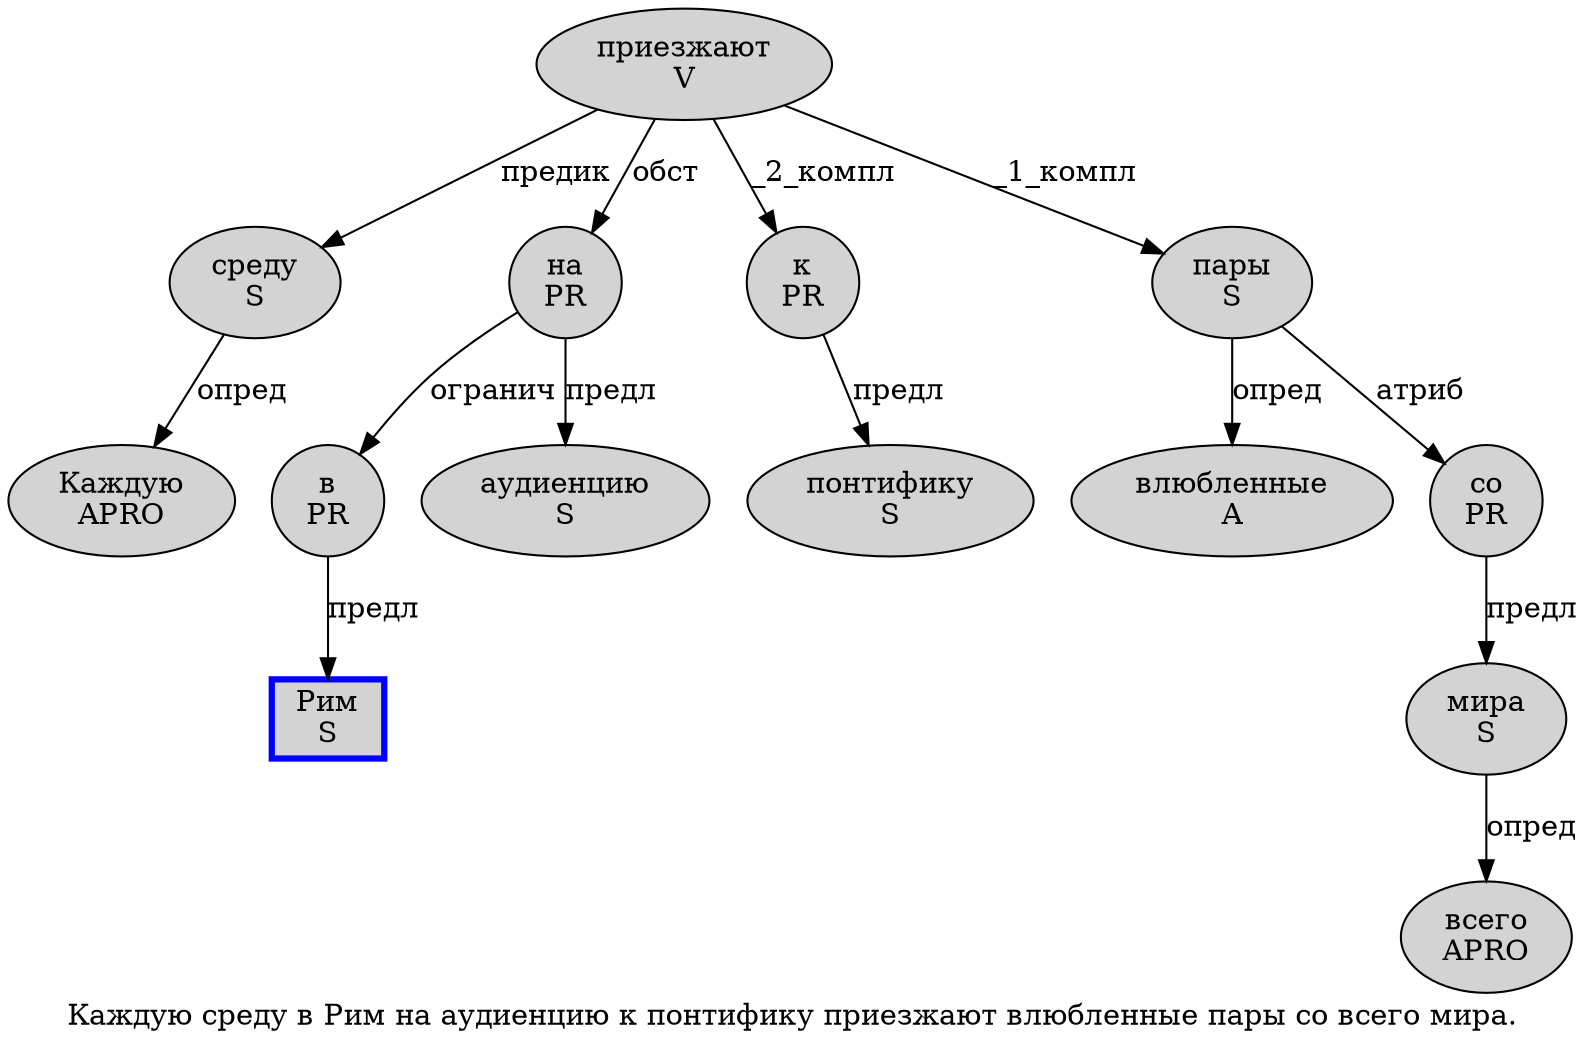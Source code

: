 digraph SENTENCE_190 {
	graph [label="Каждую среду в Рим на аудиенцию к понтифику приезжают влюбленные пары со всего мира."]
	node [style=filled]
		0 [label="Каждую
APRO" color="" fillcolor=lightgray penwidth=1 shape=ellipse]
		1 [label="среду
S" color="" fillcolor=lightgray penwidth=1 shape=ellipse]
		2 [label="в
PR" color="" fillcolor=lightgray penwidth=1 shape=ellipse]
		3 [label="Рим
S" color=blue fillcolor=lightgray penwidth=3 shape=box]
		4 [label="на
PR" color="" fillcolor=lightgray penwidth=1 shape=ellipse]
		5 [label="аудиенцию
S" color="" fillcolor=lightgray penwidth=1 shape=ellipse]
		6 [label="к
PR" color="" fillcolor=lightgray penwidth=1 shape=ellipse]
		7 [label="понтифику
S" color="" fillcolor=lightgray penwidth=1 shape=ellipse]
		8 [label="приезжают
V" color="" fillcolor=lightgray penwidth=1 shape=ellipse]
		9 [label="влюбленные
A" color="" fillcolor=lightgray penwidth=1 shape=ellipse]
		10 [label="пары
S" color="" fillcolor=lightgray penwidth=1 shape=ellipse]
		11 [label="со
PR" color="" fillcolor=lightgray penwidth=1 shape=ellipse]
		12 [label="всего
APRO" color="" fillcolor=lightgray penwidth=1 shape=ellipse]
		13 [label="мира
S" color="" fillcolor=lightgray penwidth=1 shape=ellipse]
			8 -> 1 [label="предик"]
			8 -> 4 [label="обст"]
			8 -> 6 [label="_2_компл"]
			8 -> 10 [label="_1_компл"]
			1 -> 0 [label="опред"]
			11 -> 13 [label="предл"]
			13 -> 12 [label="опред"]
			10 -> 9 [label="опред"]
			10 -> 11 [label="атриб"]
			2 -> 3 [label="предл"]
			6 -> 7 [label="предл"]
			4 -> 2 [label="огранич"]
			4 -> 5 [label="предл"]
}